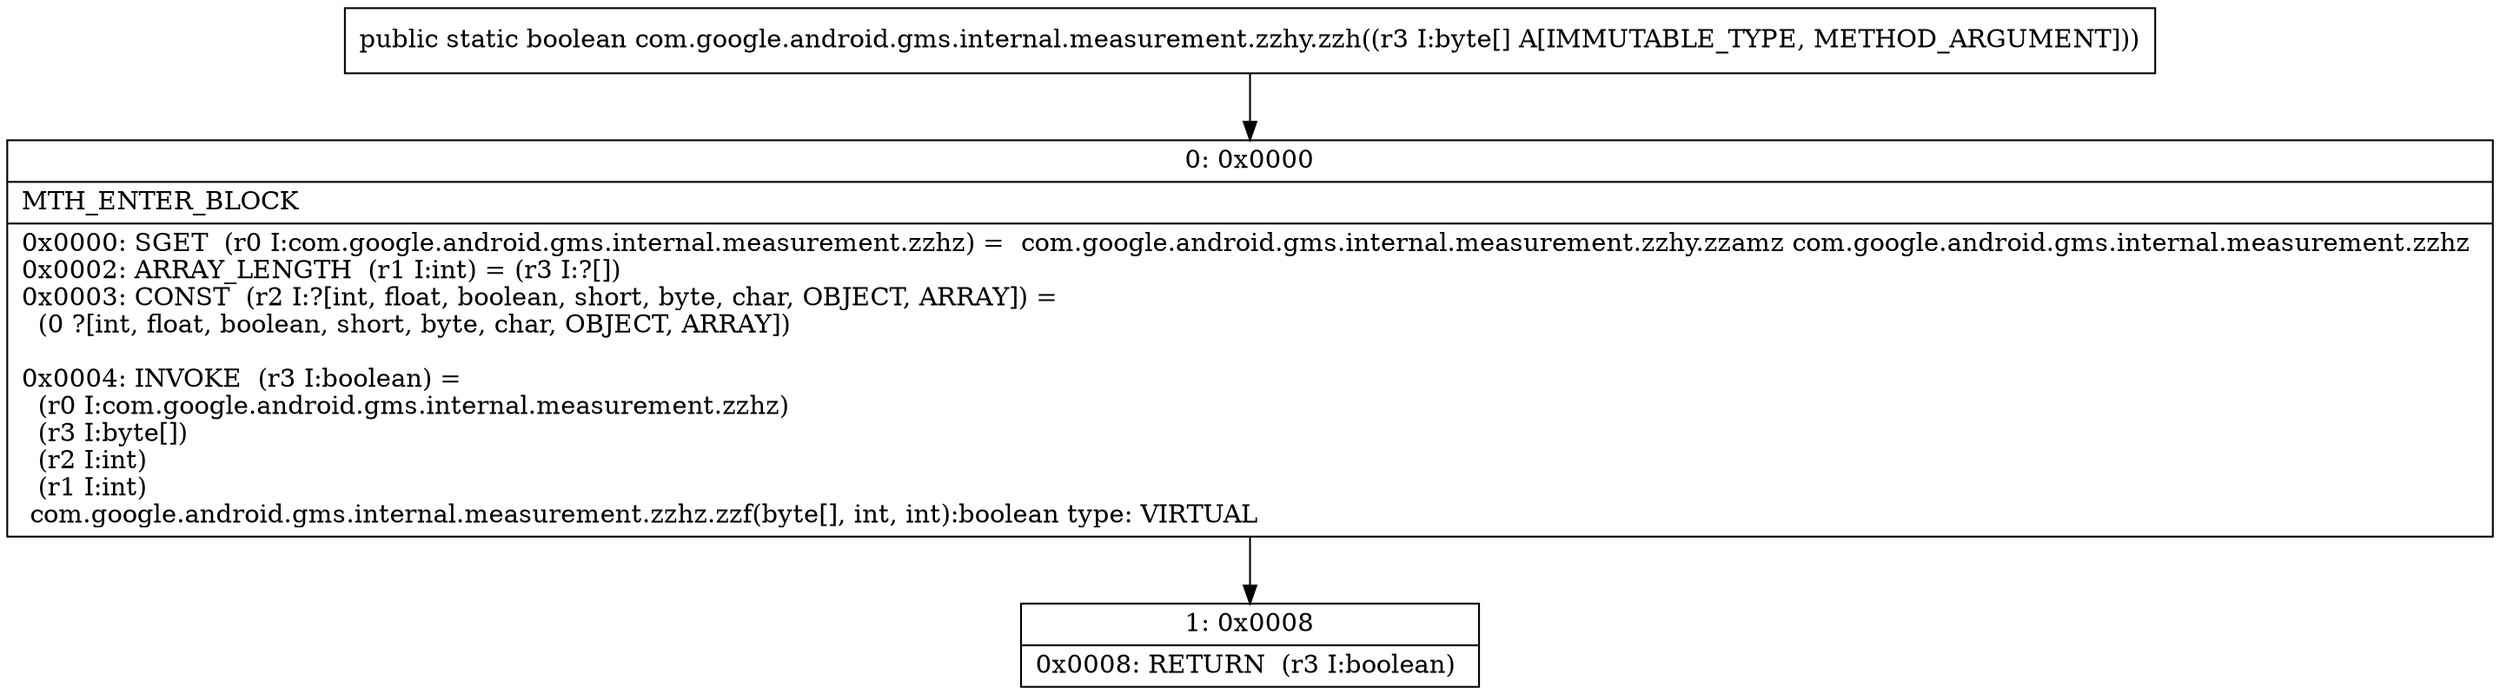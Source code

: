 digraph "CFG forcom.google.android.gms.internal.measurement.zzhy.zzh([B)Z" {
Node_0 [shape=record,label="{0\:\ 0x0000|MTH_ENTER_BLOCK\l|0x0000: SGET  (r0 I:com.google.android.gms.internal.measurement.zzhz) =  com.google.android.gms.internal.measurement.zzhy.zzamz com.google.android.gms.internal.measurement.zzhz \l0x0002: ARRAY_LENGTH  (r1 I:int) = (r3 I:?[]) \l0x0003: CONST  (r2 I:?[int, float, boolean, short, byte, char, OBJECT, ARRAY]) = \l  (0 ?[int, float, boolean, short, byte, char, OBJECT, ARRAY])\l \l0x0004: INVOKE  (r3 I:boolean) = \l  (r0 I:com.google.android.gms.internal.measurement.zzhz)\l  (r3 I:byte[])\l  (r2 I:int)\l  (r1 I:int)\l com.google.android.gms.internal.measurement.zzhz.zzf(byte[], int, int):boolean type: VIRTUAL \l}"];
Node_1 [shape=record,label="{1\:\ 0x0008|0x0008: RETURN  (r3 I:boolean) \l}"];
MethodNode[shape=record,label="{public static boolean com.google.android.gms.internal.measurement.zzhy.zzh((r3 I:byte[] A[IMMUTABLE_TYPE, METHOD_ARGUMENT])) }"];
MethodNode -> Node_0;
Node_0 -> Node_1;
}

